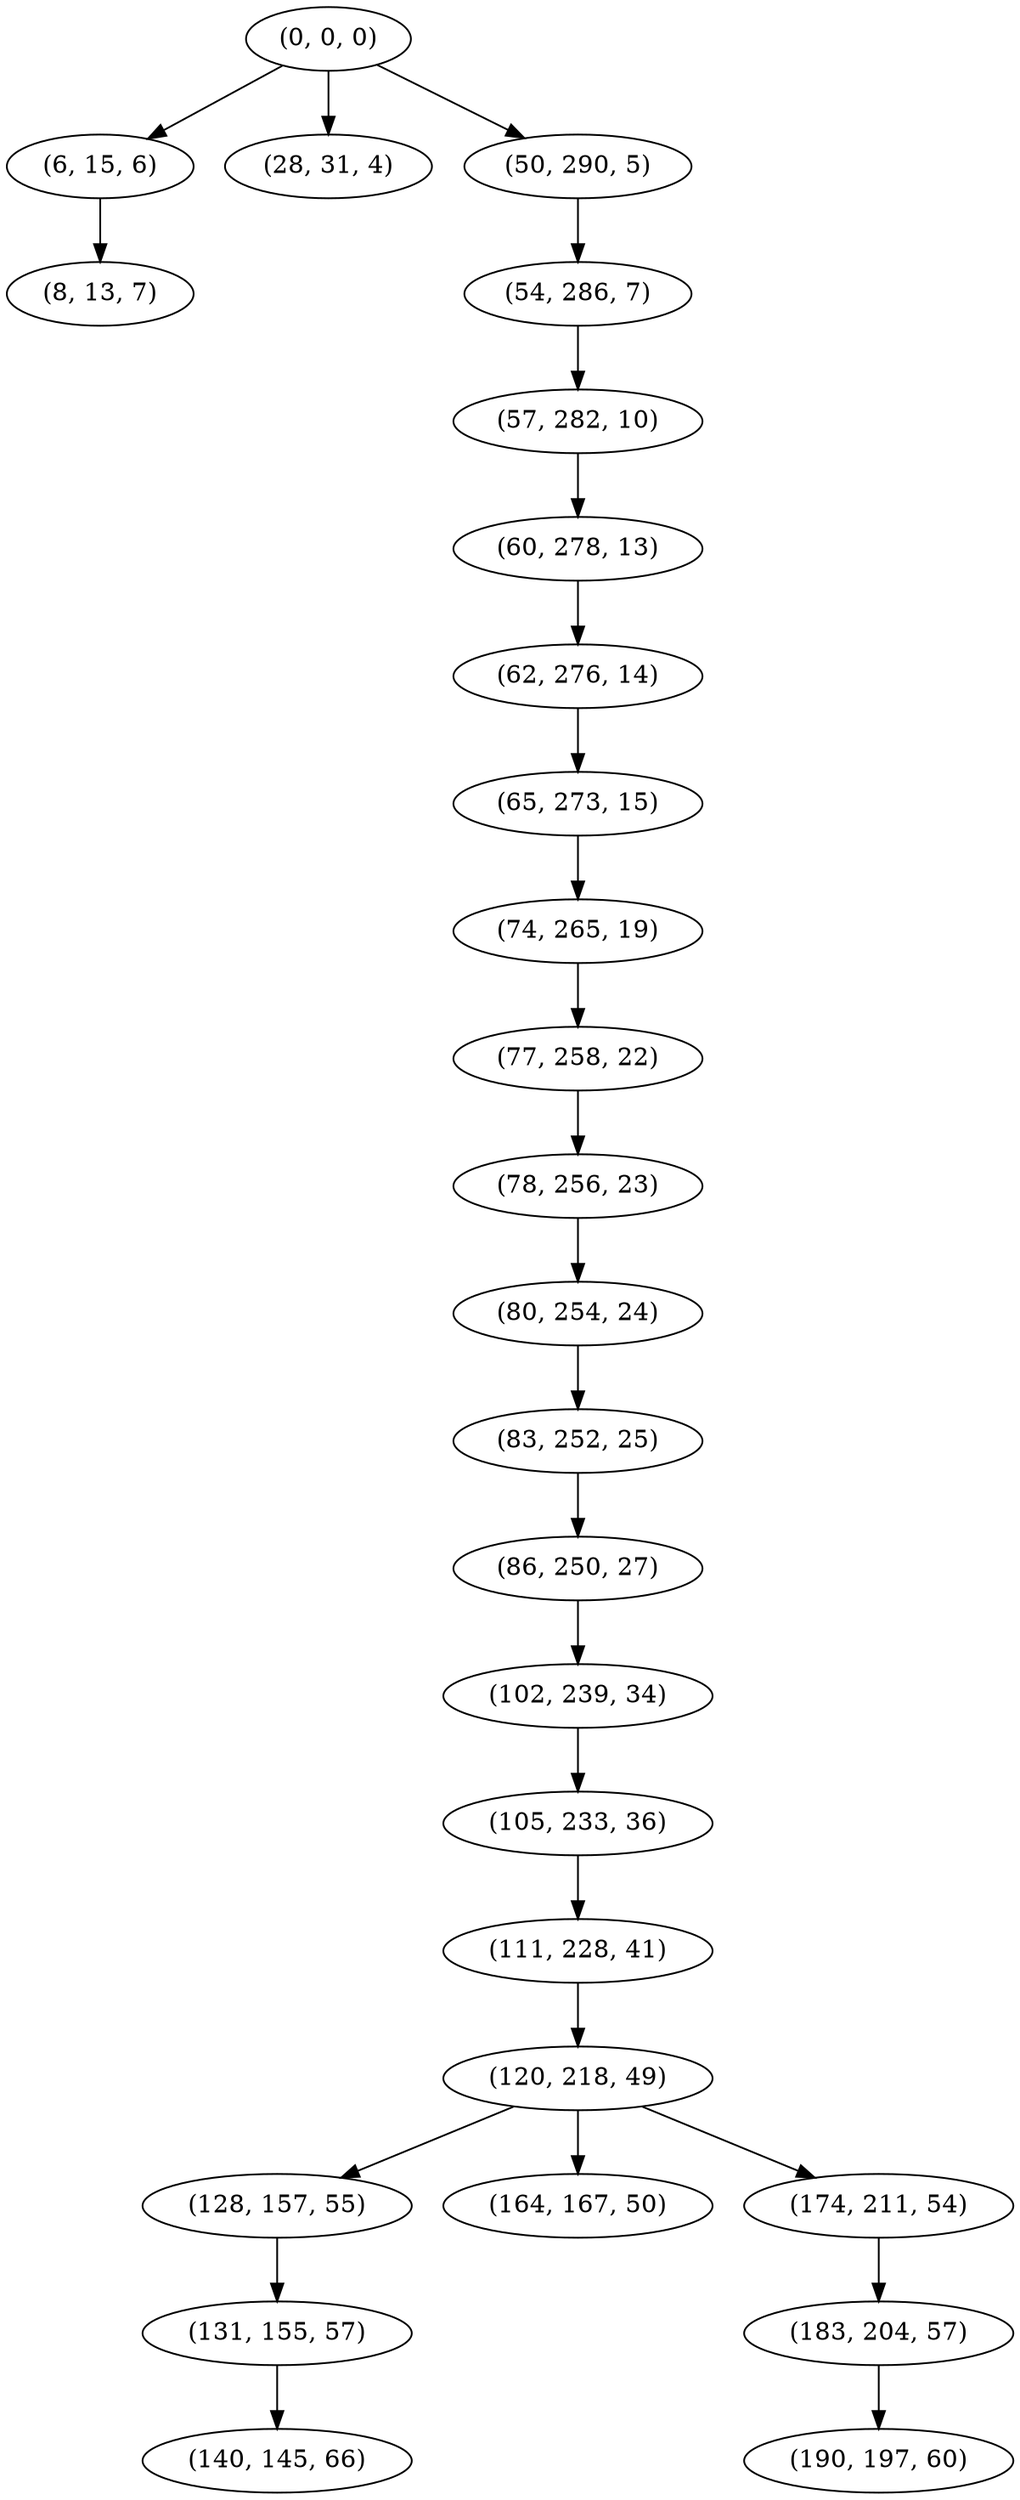 digraph tree {
    "(0, 0, 0)";
    "(6, 15, 6)";
    "(8, 13, 7)";
    "(28, 31, 4)";
    "(50, 290, 5)";
    "(54, 286, 7)";
    "(57, 282, 10)";
    "(60, 278, 13)";
    "(62, 276, 14)";
    "(65, 273, 15)";
    "(74, 265, 19)";
    "(77, 258, 22)";
    "(78, 256, 23)";
    "(80, 254, 24)";
    "(83, 252, 25)";
    "(86, 250, 27)";
    "(102, 239, 34)";
    "(105, 233, 36)";
    "(111, 228, 41)";
    "(120, 218, 49)";
    "(128, 157, 55)";
    "(131, 155, 57)";
    "(140, 145, 66)";
    "(164, 167, 50)";
    "(174, 211, 54)";
    "(183, 204, 57)";
    "(190, 197, 60)";
    "(0, 0, 0)" -> "(6, 15, 6)";
    "(0, 0, 0)" -> "(28, 31, 4)";
    "(0, 0, 0)" -> "(50, 290, 5)";
    "(6, 15, 6)" -> "(8, 13, 7)";
    "(50, 290, 5)" -> "(54, 286, 7)";
    "(54, 286, 7)" -> "(57, 282, 10)";
    "(57, 282, 10)" -> "(60, 278, 13)";
    "(60, 278, 13)" -> "(62, 276, 14)";
    "(62, 276, 14)" -> "(65, 273, 15)";
    "(65, 273, 15)" -> "(74, 265, 19)";
    "(74, 265, 19)" -> "(77, 258, 22)";
    "(77, 258, 22)" -> "(78, 256, 23)";
    "(78, 256, 23)" -> "(80, 254, 24)";
    "(80, 254, 24)" -> "(83, 252, 25)";
    "(83, 252, 25)" -> "(86, 250, 27)";
    "(86, 250, 27)" -> "(102, 239, 34)";
    "(102, 239, 34)" -> "(105, 233, 36)";
    "(105, 233, 36)" -> "(111, 228, 41)";
    "(111, 228, 41)" -> "(120, 218, 49)";
    "(120, 218, 49)" -> "(128, 157, 55)";
    "(120, 218, 49)" -> "(164, 167, 50)";
    "(120, 218, 49)" -> "(174, 211, 54)";
    "(128, 157, 55)" -> "(131, 155, 57)";
    "(131, 155, 57)" -> "(140, 145, 66)";
    "(174, 211, 54)" -> "(183, 204, 57)";
    "(183, 204, 57)" -> "(190, 197, 60)";
}

